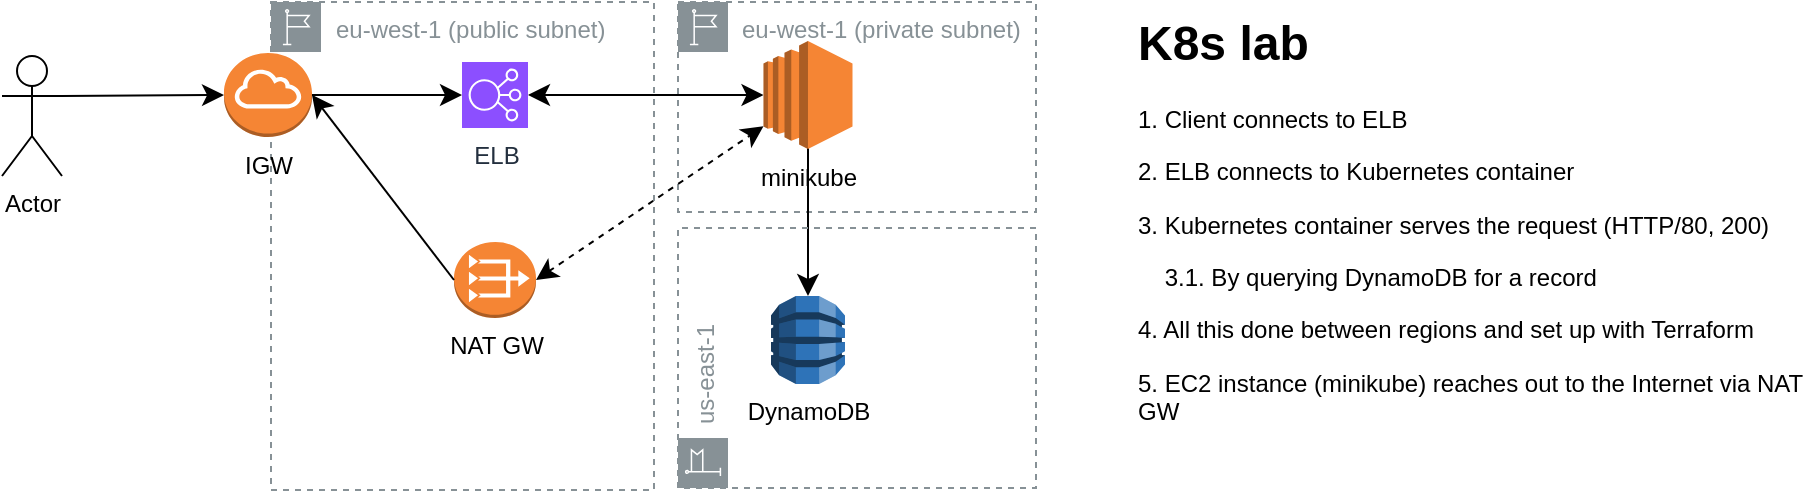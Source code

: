 <mxfile version="27.0.6">
  <diagram name="Page-1" id="YO6fI4UiuW-zHiKsXfEC">
    <mxGraphModel dx="1001" dy="1164" grid="0" gridSize="10" guides="1" tooltips="1" connect="1" arrows="1" fold="1" page="1" pageScale="1" pageWidth="1000" pageHeight="400" math="0" shadow="0">
      <root>
        <mxCell id="0" />
        <mxCell id="1" parent="0" />
        <mxCell id="ODNIWE-asfguKpytUvqN-1" value="eu-west-1 (private subnet)" style="sketch=0;outlineConnect=0;gradientColor=none;html=1;whiteSpace=wrap;fontSize=12;fontStyle=0;shape=mxgraph.aws4.group;grIcon=mxgraph.aws4.group_region;strokeColor=#879196;fillColor=none;verticalAlign=top;align=left;spacingLeft=30;fontColor=#879196;dashed=1;" vertex="1" parent="1">
          <mxGeometry x="387" y="79" width="179" height="105" as="geometry" />
        </mxCell>
        <mxCell id="aBk0e4fkvTpgOlKFJHKp-10" value="eu-west-1 (public subnet)" style="sketch=0;outlineConnect=0;gradientColor=none;html=1;whiteSpace=wrap;fontSize=12;fontStyle=0;shape=mxgraph.aws4.group;grIcon=mxgraph.aws4.group_region;strokeColor=#879196;fillColor=none;verticalAlign=top;align=left;spacingLeft=30;fontColor=#879196;dashed=1;" parent="1" vertex="1">
          <mxGeometry x="183.5" y="79" width="191.5" height="244" as="geometry" />
        </mxCell>
        <mxCell id="aBk0e4fkvTpgOlKFJHKp-7" value="" style="endArrow=classic;html=1;rounded=0;fontSize=12;startSize=8;endSize=8;curved=1;exitX=0.5;exitY=0.95;exitDx=0;exitDy=0;exitPerimeter=0;entryX=0.5;entryY=0;entryDx=0;entryDy=0;entryPerimeter=0;" parent="1" target="aBk0e4fkvTpgOlKFJHKp-6" edge="1">
          <mxGeometry width="50" height="50" relative="1" as="geometry">
            <mxPoint x="452" y="149.9" as="sourcePoint" />
            <mxPoint x="333" y="225" as="targetPoint" />
          </mxGeometry>
        </mxCell>
        <mxCell id="aBk0e4fkvTpgOlKFJHKp-1" value="Actor" style="shape=umlActor;verticalLabelPosition=bottom;verticalAlign=top;html=1;outlineConnect=0;" parent="1" vertex="1">
          <mxGeometry x="49" y="106" width="30" height="60" as="geometry" />
        </mxCell>
        <mxCell id="aBk0e4fkvTpgOlKFJHKp-2" value="ELB" style="sketch=0;points=[[0,0,0],[0.25,0,0],[0.5,0,0],[0.75,0,0],[1,0,0],[0,1,0],[0.25,1,0],[0.5,1,0],[0.75,1,0],[1,1,0],[0,0.25,0],[0,0.5,0],[0,0.75,0],[1,0.25,0],[1,0.5,0],[1,0.75,0]];outlineConnect=0;fontColor=#232F3E;fillColor=#8C4FFF;strokeColor=#ffffff;dashed=0;verticalLabelPosition=bottom;verticalAlign=top;align=center;html=1;fontSize=12;fontStyle=0;aspect=fixed;shape=mxgraph.aws4.resourceIcon;resIcon=mxgraph.aws4.elastic_load_balancing;" parent="1" vertex="1">
          <mxGeometry x="279" y="109" width="33" height="33" as="geometry" />
        </mxCell>
        <mxCell id="aBk0e4fkvTpgOlKFJHKp-3" value="" style="endArrow=classic;html=1;rounded=0;fontSize=12;startSize=8;endSize=8;curved=1;exitX=1;exitY=0.333;exitDx=0;exitDy=0;exitPerimeter=0;entryX=0;entryY=0.5;entryDx=0;entryDy=0;entryPerimeter=0;" parent="1" source="aBk0e4fkvTpgOlKFJHKp-1" target="faw6b0mYo4fymj4pTFK4-1" edge="1">
          <mxGeometry width="50" height="50" relative="1" as="geometry">
            <mxPoint x="109" y="126" as="sourcePoint" />
            <mxPoint x="130" y="127" as="targetPoint" />
          </mxGeometry>
        </mxCell>
        <mxCell id="aBk0e4fkvTpgOlKFJHKp-4" value="" style="endArrow=classic;startArrow=classic;html=1;rounded=0;fontSize=12;startSize=8;endSize=8;curved=1;exitX=1;exitY=0.5;exitDx=0;exitDy=0;exitPerimeter=0;entryX=0;entryY=0.5;entryDx=0;entryDy=0;entryPerimeter=0;" parent="1" source="aBk0e4fkvTpgOlKFJHKp-2" edge="1" target="R3kzgWhnijGcorkh3ly7-1">
          <mxGeometry width="50" height="50" relative="1" as="geometry">
            <mxPoint x="287" y="187" as="sourcePoint" />
            <mxPoint x="320" y="126.5" as="targetPoint" />
          </mxGeometry>
        </mxCell>
        <mxCell id="aBk0e4fkvTpgOlKFJHKp-6" value="DynamoDB" style="outlineConnect=0;dashed=0;verticalLabelPosition=bottom;verticalAlign=top;align=center;html=1;shape=mxgraph.aws3.dynamo_db;fillColor=#2E73B8;gradientColor=none;" parent="1" vertex="1">
          <mxGeometry x="433.5" y="226" width="37" height="44" as="geometry" />
        </mxCell>
        <mxCell id="aBk0e4fkvTpgOlKFJHKp-8" value="&lt;h1 style=&quot;margin-top: 0px;&quot;&gt;K8s lab&lt;br&gt;&lt;/h1&gt;&lt;p&gt;1. Client connects to ELB&lt;/p&gt;&lt;p&gt;2. ELB connects to Kubernetes container&lt;/p&gt;&lt;p&gt;3. Kubernetes container serves the request (HTTP/80, 200)&lt;/p&gt;&lt;p&gt;&amp;nbsp;&amp;nbsp;&amp;nbsp; 3.1. By querying DynamoDB for a record&lt;/p&gt;&lt;p&gt;4. All this done between regions and set up with Terraform&lt;/p&gt;&lt;p&gt;5. EC2 instance (minikube) reaches out to the Internet via NAT GW&lt;br&gt;&lt;/p&gt;" style="text;html=1;whiteSpace=wrap;overflow=hidden;rounded=0;" parent="1" vertex="1">
          <mxGeometry x="615" y="79" width="341" height="227" as="geometry" />
        </mxCell>
        <mxCell id="aBk0e4fkvTpgOlKFJHKp-9" value="us-east-1" style="sketch=0;outlineConnect=0;gradientColor=none;html=1;whiteSpace=wrap;fontSize=12;fontStyle=0;shape=mxgraph.aws4.group;grIcon=mxgraph.aws4.group_region;strokeColor=#879196;fillColor=none;verticalAlign=top;align=left;spacingLeft=30;fontColor=#879196;dashed=1;rotation=-90;" parent="1" vertex="1">
          <mxGeometry x="411.5" y="167.5" width="130" height="179" as="geometry" />
        </mxCell>
        <mxCell id="R3kzgWhnijGcorkh3ly7-1" value="minikube" style="outlineConnect=0;dashed=0;verticalLabelPosition=bottom;verticalAlign=top;align=center;html=1;shape=mxgraph.aws3.ec2;fillColor=#F58534;gradientColor=none;" parent="1" vertex="1">
          <mxGeometry x="429.75" y="98.5" width="44.5" height="54" as="geometry" />
        </mxCell>
        <mxCell id="faw6b0mYo4fymj4pTFK4-1" value="IGW" style="outlineConnect=0;dashed=0;verticalLabelPosition=bottom;verticalAlign=top;align=center;html=1;shape=mxgraph.aws3.internet_gateway;fillColor=#F58534;gradientColor=none;" parent="1" vertex="1">
          <mxGeometry x="160" y="104.5" width="44" height="42" as="geometry" />
        </mxCell>
        <mxCell id="faw6b0mYo4fymj4pTFK4-3" value="" style="endArrow=classic;html=1;rounded=0;fontSize=12;startSize=8;endSize=8;curved=1;exitX=1;exitY=0.5;exitDx=0;exitDy=0;exitPerimeter=0;entryX=0;entryY=0.5;entryDx=0;entryDy=0;entryPerimeter=0;" parent="1" source="faw6b0mYo4fymj4pTFK4-1" target="aBk0e4fkvTpgOlKFJHKp-2" edge="1">
          <mxGeometry width="50" height="50" relative="1" as="geometry">
            <mxPoint x="150" y="299" as="sourcePoint" />
            <mxPoint x="200" y="249" as="targetPoint" />
          </mxGeometry>
        </mxCell>
        <mxCell id="ODNIWE-asfguKpytUvqN-3" value="NAT GW" style="outlineConnect=0;dashed=0;verticalLabelPosition=bottom;verticalAlign=top;align=center;html=1;shape=mxgraph.aws3.vpc_nat_gateway;fillColor=#F58534;gradientColor=none;" vertex="1" parent="1">
          <mxGeometry x="275" y="199" width="41" height="38" as="geometry" />
        </mxCell>
        <mxCell id="ODNIWE-asfguKpytUvqN-4" value="" style="endArrow=classic;dashed=1;html=1;rounded=0;fontSize=12;startSize=8;endSize=8;curved=1;entryX=0;entryY=0.79;entryDx=0;entryDy=0;entryPerimeter=0;exitX=1;exitY=0.5;exitDx=0;exitDy=0;exitPerimeter=0;startArrow=classic;startFill=1;endFill=1;" edge="1" parent="1" source="ODNIWE-asfguKpytUvqN-3" target="R3kzgWhnijGcorkh3ly7-1">
          <mxGeometry width="50" height="50" relative="1" as="geometry">
            <mxPoint x="318" y="410" as="sourcePoint" />
            <mxPoint x="368" y="360" as="targetPoint" />
          </mxGeometry>
        </mxCell>
        <mxCell id="ODNIWE-asfguKpytUvqN-5" style="edgeStyle=none;curved=1;rounded=0;orthogonalLoop=1;jettySize=auto;html=1;exitX=0;exitY=0.5;exitDx=0;exitDy=0;exitPerimeter=0;entryX=1;entryY=0.5;entryDx=0;entryDy=0;entryPerimeter=0;fontSize=12;startSize=8;endSize=8;" edge="1" parent="1" source="ODNIWE-asfguKpytUvqN-3" target="faw6b0mYo4fymj4pTFK4-1">
          <mxGeometry relative="1" as="geometry" />
        </mxCell>
      </root>
    </mxGraphModel>
  </diagram>
</mxfile>
